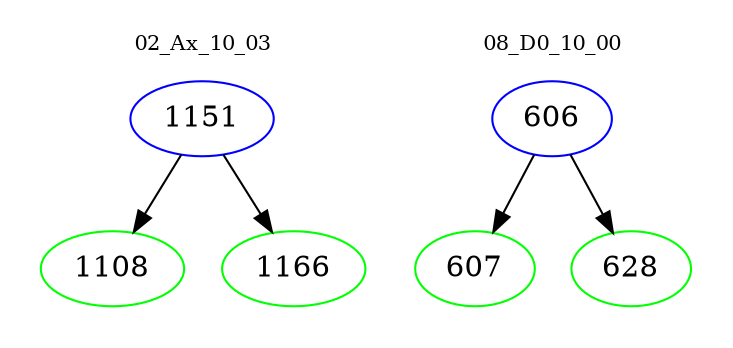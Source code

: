 digraph{
subgraph cluster_0 {
color = white
label = "02_Ax_10_03";
fontsize=10;
T0_1151 [label="1151", color="blue"]
T0_1151 -> T0_1108 [color="black"]
T0_1108 [label="1108", color="green"]
T0_1151 -> T0_1166 [color="black"]
T0_1166 [label="1166", color="green"]
}
subgraph cluster_1 {
color = white
label = "08_D0_10_00";
fontsize=10;
T1_606 [label="606", color="blue"]
T1_606 -> T1_607 [color="black"]
T1_607 [label="607", color="green"]
T1_606 -> T1_628 [color="black"]
T1_628 [label="628", color="green"]
}
}
